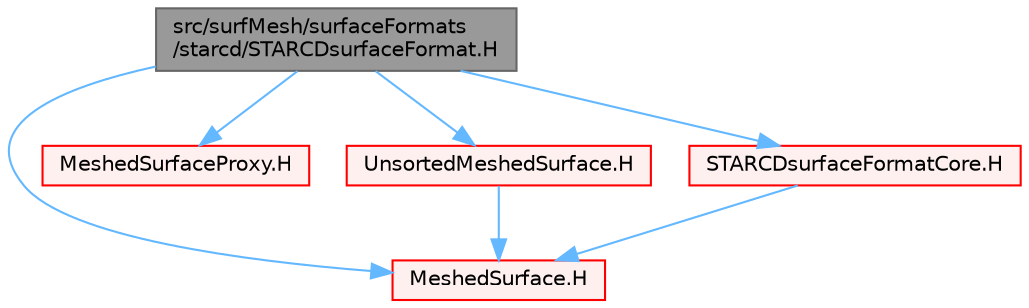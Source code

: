 digraph "src/surfMesh/surfaceFormats/starcd/STARCDsurfaceFormat.H"
{
 // LATEX_PDF_SIZE
  bgcolor="transparent";
  edge [fontname=Helvetica,fontsize=10,labelfontname=Helvetica,labelfontsize=10];
  node [fontname=Helvetica,fontsize=10,shape=box,height=0.2,width=0.4];
  Node1 [id="Node000001",label="src/surfMesh/surfaceFormats\l/starcd/STARCDsurfaceFormat.H",height=0.2,width=0.4,color="gray40", fillcolor="grey60", style="filled", fontcolor="black",tooltip=" "];
  Node1 -> Node2 [id="edge1_Node000001_Node000002",color="steelblue1",style="solid",tooltip=" "];
  Node2 [id="Node000002",label="MeshedSurface.H",height=0.2,width=0.4,color="red", fillcolor="#FFF0F0", style="filled",URL="$MeshedSurface_8H.html",tooltip=" "];
  Node1 -> Node265 [id="edge2_Node000001_Node000265",color="steelblue1",style="solid",tooltip=" "];
  Node265 [id="Node000265",label="MeshedSurfaceProxy.H",height=0.2,width=0.4,color="red", fillcolor="#FFF0F0", style="filled",URL="$MeshedSurfaceProxy_8H.html",tooltip=" "];
  Node1 -> Node266 [id="edge3_Node000001_Node000266",color="steelblue1",style="solid",tooltip=" "];
  Node266 [id="Node000266",label="UnsortedMeshedSurface.H",height=0.2,width=0.4,color="red", fillcolor="#FFF0F0", style="filled",URL="$UnsortedMeshedSurface_8H.html",tooltip=" "];
  Node266 -> Node2 [id="edge4_Node000266_Node000002",color="steelblue1",style="solid",tooltip=" "];
  Node1 -> Node267 [id="edge5_Node000001_Node000267",color="steelblue1",style="solid",tooltip=" "];
  Node267 [id="Node000267",label="STARCDsurfaceFormatCore.H",height=0.2,width=0.4,color="red", fillcolor="#FFF0F0", style="filled",URL="$STARCDsurfaceFormatCore_8H.html",tooltip=" "];
  Node267 -> Node2 [id="edge6_Node000267_Node000002",color="steelblue1",style="solid",tooltip=" "];
}
